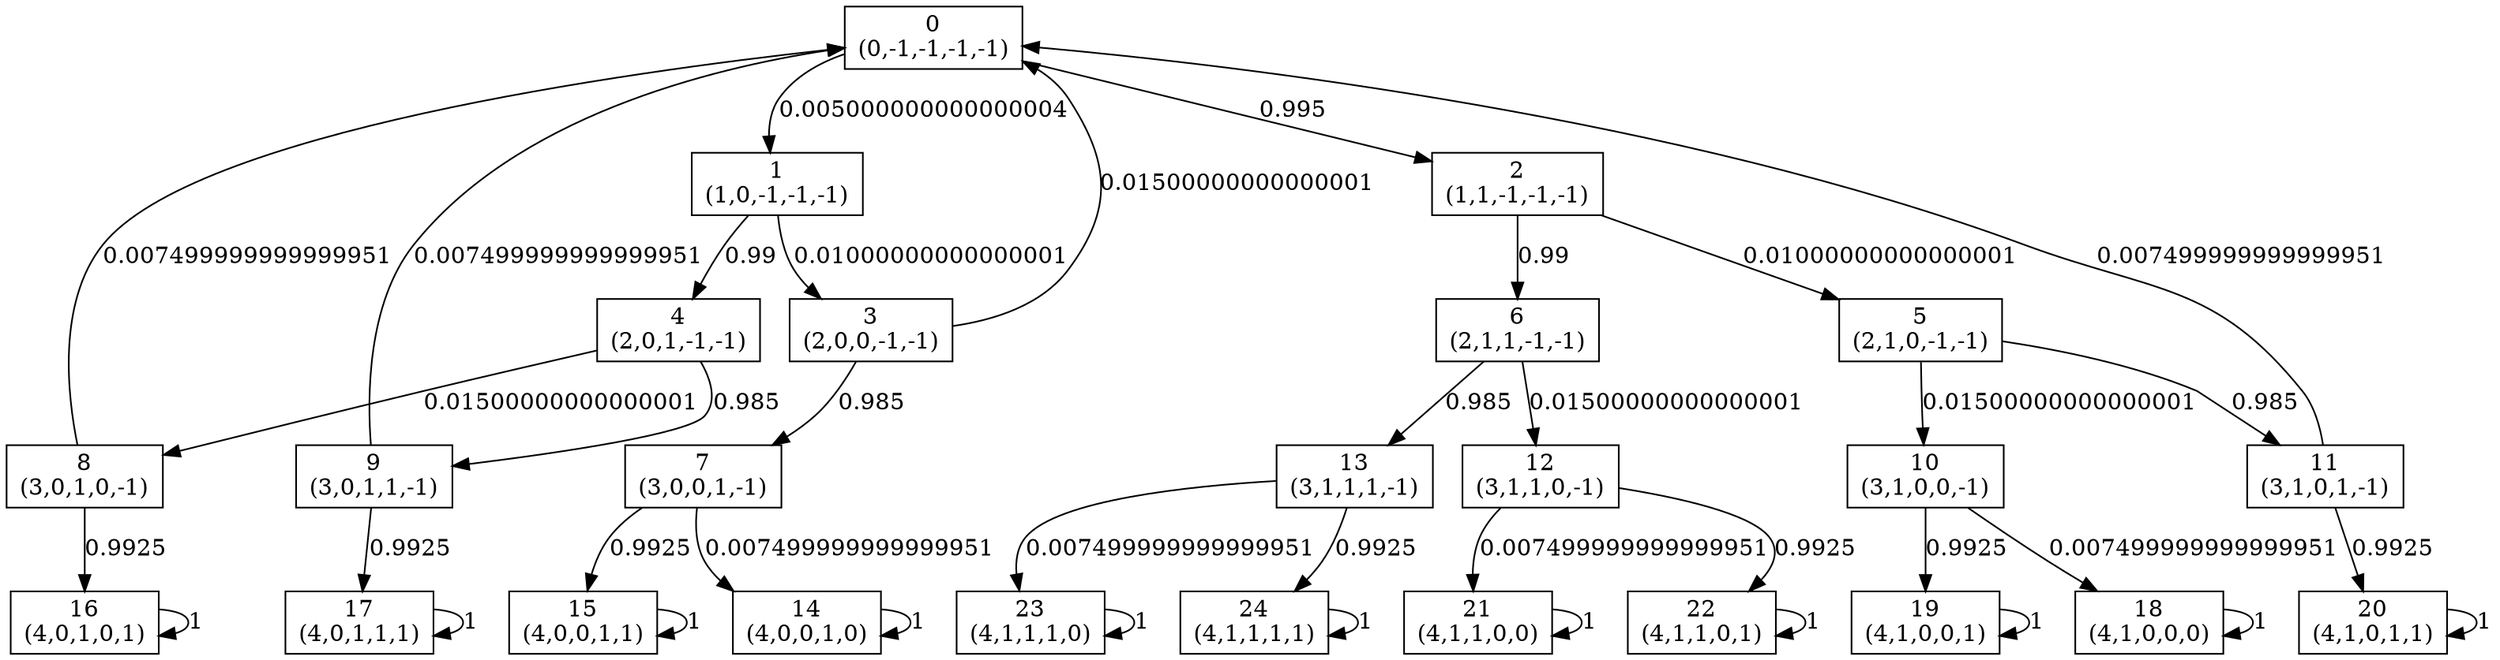 digraph P {
node [shape=box];
0 -> 1 [ label="0.005000000000000004" ];
0 -> 2 [ label="0.995" ];
1 -> 3 [ label="0.01000000000000001" ];
1 -> 4 [ label="0.99" ];
2 -> 5 [ label="0.01000000000000001" ];
2 -> 6 [ label="0.99" ];
3 -> 0 [ label="0.01500000000000001" ];
3 -> 7 [ label="0.985" ];
4 -> 8 [ label="0.01500000000000001" ];
4 -> 9 [ label="0.985" ];
5 -> 10 [ label="0.01500000000000001" ];
5 -> 11 [ label="0.985" ];
6 -> 12 [ label="0.01500000000000001" ];
6 -> 13 [ label="0.985" ];
7 -> 14 [ label="0.007499999999999951" ];
7 -> 15 [ label="0.9925" ];
8 -> 0 [ label="0.007499999999999951" ];
8 -> 16 [ label="0.9925" ];
9 -> 0 [ label="0.007499999999999951" ];
9 -> 17 [ label="0.9925" ];
10 -> 18 [ label="0.007499999999999951" ];
10 -> 19 [ label="0.9925" ];
11 -> 0 [ label="0.007499999999999951" ];
11 -> 20 [ label="0.9925" ];
12 -> 21 [ label="0.007499999999999951" ];
12 -> 22 [ label="0.9925" ];
13 -> 23 [ label="0.007499999999999951" ];
13 -> 24 [ label="0.9925" ];
14 -> 14 [ label="1" ];
15 -> 15 [ label="1" ];
16 -> 16 [ label="1" ];
17 -> 17 [ label="1" ];
18 -> 18 [ label="1" ];
19 -> 19 [ label="1" ];
20 -> 20 [ label="1" ];
21 -> 21 [ label="1" ];
22 -> 22 [ label="1" ];
23 -> 23 [ label="1" ];
24 -> 24 [ label="1" ];
0 [label="0\n(0,-1,-1,-1,-1)"];
1 [label="1\n(1,0,-1,-1,-1)"];
2 [label="2\n(1,1,-1,-1,-1)"];
3 [label="3\n(2,0,0,-1,-1)"];
4 [label="4\n(2,0,1,-1,-1)"];
5 [label="5\n(2,1,0,-1,-1)"];
6 [label="6\n(2,1,1,-1,-1)"];
7 [label="7\n(3,0,0,1,-1)"];
8 [label="8\n(3,0,1,0,-1)"];
9 [label="9\n(3,0,1,1,-1)"];
10 [label="10\n(3,1,0,0,-1)"];
11 [label="11\n(3,1,0,1,-1)"];
12 [label="12\n(3,1,1,0,-1)"];
13 [label="13\n(3,1,1,1,-1)"];
14 [label="14\n(4,0,0,1,0)"];
15 [label="15\n(4,0,0,1,1)"];
16 [label="16\n(4,0,1,0,1)"];
17 [label="17\n(4,0,1,1,1)"];
18 [label="18\n(4,1,0,0,0)"];
19 [label="19\n(4,1,0,0,1)"];
20 [label="20\n(4,1,0,1,1)"];
21 [label="21\n(4,1,1,0,0)"];
22 [label="22\n(4,1,1,0,1)"];
23 [label="23\n(4,1,1,1,0)"];
24 [label="24\n(4,1,1,1,1)"];
}
